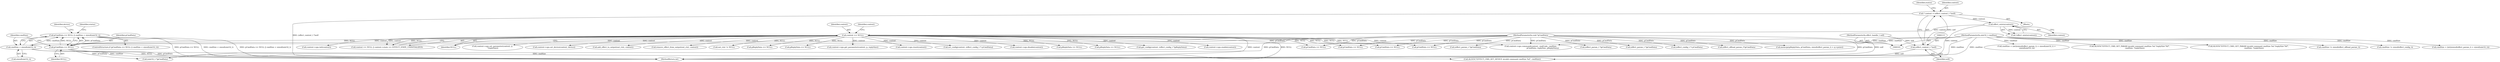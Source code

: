 digraph "0_Android_073a80800f341325932c66818ce4302b312909a4@API" {
"1000550" [label="(Call,pCmdData == NULL || cmdSize < sizeof(uint32_t))"];
"1000551" [label="(Call,pCmdData == NULL)"];
"1000105" [label="(MethodParameterIn,void *pCmdData)"];
"1000135" [label="(Call,context == NULL)"];
"1000125" [label="(Call,effect_exists(context))"];
"1000110" [label="(Call,* context = (effect_context_t *)self)"];
"1000112" [label="(Call,(effect_context_t *)self)"];
"1000102" [label="(MethodParameterIn,effect_handle_t self)"];
"1000554" [label="(Call,cmdSize < sizeof(uint32_t))"];
"1000104" [label="(MethodParameterIn,uint32_t cmdSize)"];
"1000363" [label="(Call,context->ops.disable(context))"];
"1000104" [label="(MethodParameterIn,uint32_t cmdSize)"];
"1000412" [label="(Call,(effect_param_t *)pCmdData)"];
"1000140" [label="(Identifier,context)"];
"1000125" [label="(Call,effect_exists(context))"];
"1000552" [label="(Identifier,pCmdData)"];
"1000110" [label="(Call,* context = (effect_context_t *)self)"];
"1000479" [label="(Call,pCmdData == NULL)"];
"1000483" [label="(Call,cmdSize < (int)(sizeof(effect_param_t) + sizeof(uint32_t) +\n sizeof(uint16_t)))"];
"1000509" [label="(Call,ALOGV(\"EFFECT_CMD_SET_PARAM invalid command cmdSize %d *replySize %d\",\n                  cmdSize, *replySize))"];
"1000155" [label="(Call,pReplyData == NULL)"];
"1000570" [label="(Call,(uint32_t *)pCmdData)"];
"1000102" [label="(MethodParameterIn,effect_handle_t self)"];
"1000136" [label="(Identifier,context)"];
"1000274" [label="(Call,pReplyData == NULL)"];
"1000563" [label="(Call,ALOGV(\"EFFECT_CMD_SET_DEVICE invalid command cmdSize %d\", cmdSize))"];
"1000524" [label="(Call,(effect_param_t *)pCmdData)"];
"1000255" [label="(Call,get_config(context, (effect_config_t *)pReplyData))"];
"1000426" [label="(Call,ALOGV(\"EFFECT_CMD_GET_PARAM invalid command cmdSize %d *replySize %d\",\n                   cmdSize, *replySize))"];
"1000223" [label="(Call,(effect_config_t *) pCmdData)"];
"1000553" [label="(Identifier,NULL)"];
"1000549" [label="(ControlStructure,if (pCmdData == NULL || cmdSize < sizeof(uint32_t)))"];
"1000311" [label="(Call,context->ops.enable(context))"];
"1000684" [label="(Call,add_effect_to_output(out_ctxt, context))"];
"1000664" [label="(Call,remove_effect_from_output(out_ctxt, context))"];
"1000112" [label="(Call,(effect_context_t *)self)"];
"1000661" [label="(Call,out_ctxt != NULL)"];
"1000555" [label="(Identifier,cmdSize)"];
"1000560" [label="(Identifier,status)"];
"1000591" [label="(Call,cmdSize != sizeof(effect_offload_param_t))"];
"1000551" [label="(Call,pCmdData == NULL)"];
"1000230" [label="(Call,pReplyData == NULL)"];
"1000326" [label="(Call,pReplyData == NULL)"];
"1000470" [label="(Call,context->ops.get_parameter(context, p, replySize))"];
"1000114" [label="(Identifier,self)"];
"1000135" [label="(Call,context == NULL)"];
"1000268" [label="(Call,context->ops.reset(context))"];
"1000550" [label="(Call,pCmdData == NULL || cmdSize < sizeof(uint32_t))"];
"1000124" [label="(Call,!effect_exists(context))"];
"1000118" [label="(Identifier,status)"];
"1000197" [label="(Call,cmdSize != sizeof(effect_config_t))"];
"1000620" [label="(Call,(effect_offload_param_t*)pCmdData)"];
"1000449" [label="(Call,memcpy(pReplyData, pCmdData, sizeof(effect_param_t) + q->psize))"];
"1000126" [label="(Identifier,context)"];
"1000568" [label="(Identifier,device)"];
"1000596" [label="(Call,pCmdData == NULL)"];
"1000554" [label="(Call,cmdSize < sizeof(uint32_t))"];
"1000221" [label="(Call,set_config(context, (effect_config_t *) pCmdData))"];
"1000379" [label="(Call,pCmdData == NULL)"];
"1000701" [label="(Call,context->ops.command(context, cmdCode, cmdSize,\n                                          pCmdData, replySize, pReplyData))"];
"1000556" [label="(Call,sizeof(uint32_t))"];
"1000111" [label="(Identifier,context)"];
"1000446" [label="(Call,(effect_param_t *)pCmdData)"];
"1000108" [label="(Block,)"];
"1000180" [label="(Call,context->ops.init(context))"];
"1000134" [label="(Call,context == NULL || context->state == EFFECT_STATE_UNINITIALIZED)"];
"1000137" [label="(Identifier,NULL)"];
"1000105" [label="(MethodParameterIn,void *pCmdData)"];
"1000193" [label="(Call,pCmdData == NULL)"];
"1000383" [label="(Call,cmdSize < (int)(sizeof(effect_param_t) + sizeof(uint32_t)))"];
"1000538" [label="(Call,context->ops.set_parameter(context, p,\n *replySize))"];
"1000725" [label="(MethodReturn,int)"];
"1000579" [label="(Call,context->ops.set_device(context, device))"];
"1000550" -> "1000549"  [label="AST: "];
"1000550" -> "1000551"  [label="CFG: "];
"1000550" -> "1000554"  [label="CFG: "];
"1000551" -> "1000550"  [label="AST: "];
"1000554" -> "1000550"  [label="AST: "];
"1000560" -> "1000550"  [label="CFG: "];
"1000568" -> "1000550"  [label="CFG: "];
"1000550" -> "1000725"  [label="DDG: pCmdData == NULL || cmdSize < sizeof(uint32_t)"];
"1000550" -> "1000725"  [label="DDG: cmdSize < sizeof(uint32_t)"];
"1000550" -> "1000725"  [label="DDG: pCmdData == NULL"];
"1000551" -> "1000550"  [label="DDG: pCmdData"];
"1000551" -> "1000550"  [label="DDG: NULL"];
"1000554" -> "1000550"  [label="DDG: cmdSize"];
"1000551" -> "1000553"  [label="CFG: "];
"1000552" -> "1000551"  [label="AST: "];
"1000553" -> "1000551"  [label="AST: "];
"1000555" -> "1000551"  [label="CFG: "];
"1000551" -> "1000725"  [label="DDG: NULL"];
"1000551" -> "1000725"  [label="DDG: pCmdData"];
"1000105" -> "1000551"  [label="DDG: pCmdData"];
"1000135" -> "1000551"  [label="DDG: NULL"];
"1000551" -> "1000570"  [label="DDG: pCmdData"];
"1000105" -> "1000101"  [label="AST: "];
"1000105" -> "1000725"  [label="DDG: pCmdData"];
"1000105" -> "1000193"  [label="DDG: pCmdData"];
"1000105" -> "1000223"  [label="DDG: pCmdData"];
"1000105" -> "1000379"  [label="DDG: pCmdData"];
"1000105" -> "1000412"  [label="DDG: pCmdData"];
"1000105" -> "1000446"  [label="DDG: pCmdData"];
"1000105" -> "1000449"  [label="DDG: pCmdData"];
"1000105" -> "1000479"  [label="DDG: pCmdData"];
"1000105" -> "1000524"  [label="DDG: pCmdData"];
"1000105" -> "1000570"  [label="DDG: pCmdData"];
"1000105" -> "1000596"  [label="DDG: pCmdData"];
"1000105" -> "1000620"  [label="DDG: pCmdData"];
"1000105" -> "1000701"  [label="DDG: pCmdData"];
"1000135" -> "1000134"  [label="AST: "];
"1000135" -> "1000137"  [label="CFG: "];
"1000136" -> "1000135"  [label="AST: "];
"1000137" -> "1000135"  [label="AST: "];
"1000140" -> "1000135"  [label="CFG: "];
"1000134" -> "1000135"  [label="CFG: "];
"1000135" -> "1000725"  [label="DDG: context"];
"1000135" -> "1000725"  [label="DDG: NULL"];
"1000135" -> "1000134"  [label="DDG: context"];
"1000135" -> "1000134"  [label="DDG: NULL"];
"1000125" -> "1000135"  [label="DDG: context"];
"1000135" -> "1000155"  [label="DDG: NULL"];
"1000135" -> "1000180"  [label="DDG: context"];
"1000135" -> "1000193"  [label="DDG: NULL"];
"1000135" -> "1000221"  [label="DDG: context"];
"1000135" -> "1000230"  [label="DDG: NULL"];
"1000135" -> "1000255"  [label="DDG: context"];
"1000135" -> "1000268"  [label="DDG: context"];
"1000135" -> "1000274"  [label="DDG: NULL"];
"1000135" -> "1000311"  [label="DDG: context"];
"1000135" -> "1000326"  [label="DDG: NULL"];
"1000135" -> "1000363"  [label="DDG: context"];
"1000135" -> "1000379"  [label="DDG: NULL"];
"1000135" -> "1000470"  [label="DDG: context"];
"1000135" -> "1000479"  [label="DDG: NULL"];
"1000135" -> "1000538"  [label="DDG: context"];
"1000135" -> "1000579"  [label="DDG: context"];
"1000135" -> "1000596"  [label="DDG: NULL"];
"1000135" -> "1000661"  [label="DDG: NULL"];
"1000135" -> "1000664"  [label="DDG: context"];
"1000135" -> "1000684"  [label="DDG: context"];
"1000135" -> "1000701"  [label="DDG: context"];
"1000125" -> "1000124"  [label="AST: "];
"1000125" -> "1000126"  [label="CFG: "];
"1000126" -> "1000125"  [label="AST: "];
"1000124" -> "1000125"  [label="CFG: "];
"1000125" -> "1000725"  [label="DDG: context"];
"1000125" -> "1000124"  [label="DDG: context"];
"1000110" -> "1000125"  [label="DDG: context"];
"1000110" -> "1000108"  [label="AST: "];
"1000110" -> "1000112"  [label="CFG: "];
"1000111" -> "1000110"  [label="AST: "];
"1000112" -> "1000110"  [label="AST: "];
"1000118" -> "1000110"  [label="CFG: "];
"1000110" -> "1000725"  [label="DDG: (effect_context_t *)self"];
"1000112" -> "1000110"  [label="DDG: self"];
"1000112" -> "1000114"  [label="CFG: "];
"1000113" -> "1000112"  [label="AST: "];
"1000114" -> "1000112"  [label="AST: "];
"1000112" -> "1000725"  [label="DDG: self"];
"1000102" -> "1000112"  [label="DDG: self"];
"1000102" -> "1000101"  [label="AST: "];
"1000102" -> "1000725"  [label="DDG: self"];
"1000554" -> "1000556"  [label="CFG: "];
"1000555" -> "1000554"  [label="AST: "];
"1000556" -> "1000554"  [label="AST: "];
"1000554" -> "1000725"  [label="DDG: cmdSize"];
"1000104" -> "1000554"  [label="DDG: cmdSize"];
"1000554" -> "1000563"  [label="DDG: cmdSize"];
"1000104" -> "1000101"  [label="AST: "];
"1000104" -> "1000725"  [label="DDG: cmdSize"];
"1000104" -> "1000197"  [label="DDG: cmdSize"];
"1000104" -> "1000383"  [label="DDG: cmdSize"];
"1000104" -> "1000426"  [label="DDG: cmdSize"];
"1000104" -> "1000483"  [label="DDG: cmdSize"];
"1000104" -> "1000509"  [label="DDG: cmdSize"];
"1000104" -> "1000563"  [label="DDG: cmdSize"];
"1000104" -> "1000591"  [label="DDG: cmdSize"];
"1000104" -> "1000701"  [label="DDG: cmdSize"];
}
